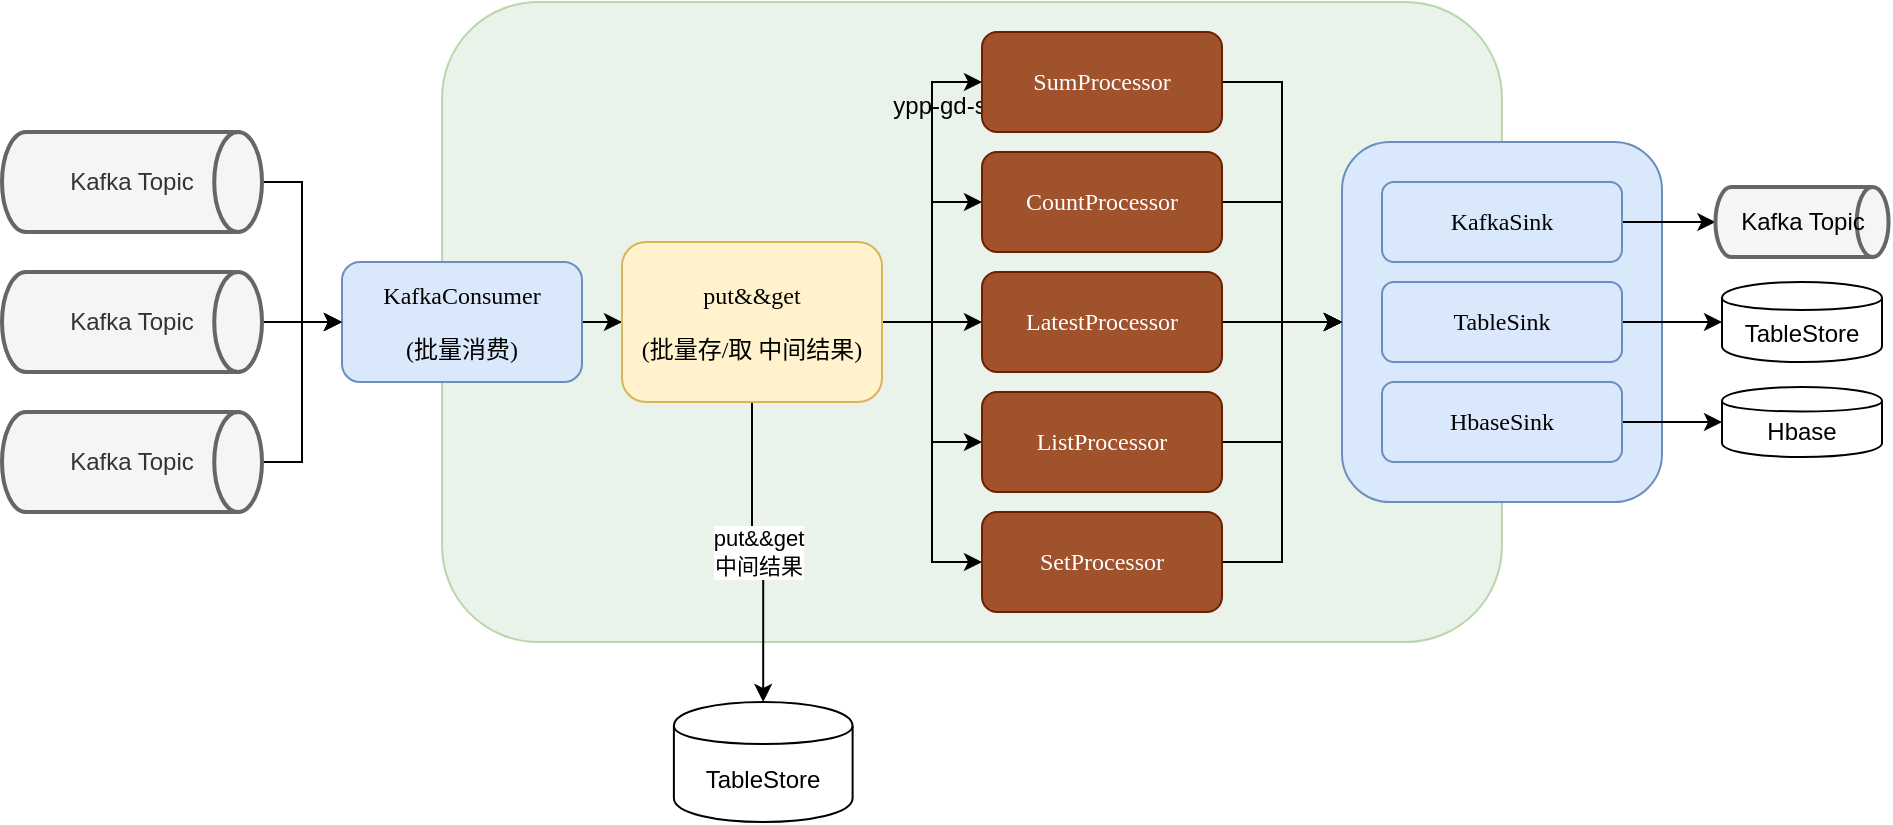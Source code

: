 <mxfile version="13.7.6" type="github">
  <diagram id="GscLc_KeUXJrhMrWft28" name="Page-1">
    <mxGraphModel dx="1426" dy="1994" grid="1" gridSize="10" guides="1" tooltips="1" connect="1" arrows="1" fold="1" page="1" pageScale="1" pageWidth="827" pageHeight="1169" math="0" shadow="0">
      <root>
        <mxCell id="0" />
        <mxCell id="1" parent="0" />
        <mxCell id="brCirYiGWEBbSVlewzY3-1" value="&lt;div&gt;ypp-gd-service&lt;/div&gt;&lt;div&gt;&lt;br&gt;&lt;/div&gt;&lt;div&gt;&lt;br&gt;&lt;/div&gt;&lt;div&gt;&lt;br&gt;&lt;/div&gt;&lt;div&gt;&lt;br&gt;&lt;/div&gt;&lt;div&gt;&lt;br&gt;&lt;/div&gt;&lt;div&gt;&lt;br&gt;&lt;/div&gt;&lt;div&gt;&lt;br&gt;&lt;/div&gt;&lt;div&gt;&lt;br&gt;&lt;/div&gt;&lt;div&gt;&lt;br&gt;&lt;/div&gt;&lt;div&gt;&lt;br&gt;&lt;/div&gt;&lt;div&gt;&lt;br&gt;&lt;/div&gt;&lt;div&gt;&lt;br&gt;&lt;/div&gt;&lt;div&gt;&lt;br&gt;&lt;/div&gt;&lt;div&gt;&lt;br&gt;&lt;/div&gt;&lt;div&gt;&lt;br&gt;&lt;/div&gt;" style="rounded=1;whiteSpace=wrap;html=1;align=center;fillColor=#d5e8d4;strokeColor=#82b366;opacity=50;" vertex="1" parent="1">
          <mxGeometry x="280" y="-840" width="530" height="320" as="geometry" />
        </mxCell>
        <mxCell id="brCirYiGWEBbSVlewzY3-2" value="&lt;pre style=&quot;font-family: &amp;#34;menlo&amp;#34; ; font-size: 9pt&quot;&gt;&lt;pre style=&quot;font-family: &amp;#34;menlo&amp;#34; ; font-size: 9pt&quot;&gt;&lt;pre style=&quot;font-family: &amp;#34;menlo&amp;#34; ; font-size: 9pt&quot;&gt;&lt;pre style=&quot;font-size: 9pt ; font-family: &amp;#34;menlo&amp;#34;&quot;&gt;&lt;br&gt;&lt;/pre&gt;&lt;/pre&gt;&lt;/pre&gt;&lt;/pre&gt;" style="rounded=1;whiteSpace=wrap;html=1;fillColor=#dae8fc;strokeColor=#6c8ebf;" vertex="1" parent="1">
          <mxGeometry x="730" y="-770" width="160" height="180" as="geometry" />
        </mxCell>
        <mxCell id="brCirYiGWEBbSVlewzY3-3" value="" style="edgeStyle=orthogonalEdgeStyle;rounded=0;orthogonalLoop=1;jettySize=auto;html=1;entryX=0;entryY=0.5;entryDx=0;entryDy=0;" edge="1" parent="1" source="brCirYiGWEBbSVlewzY3-4" target="brCirYiGWEBbSVlewzY3-6">
          <mxGeometry relative="1" as="geometry">
            <mxPoint x="210" y="-680" as="targetPoint" />
          </mxGeometry>
        </mxCell>
        <mxCell id="brCirYiGWEBbSVlewzY3-4" value="Kafka Topic" style="strokeWidth=2;html=1;shape=mxgraph.flowchart.direct_data;whiteSpace=wrap;fillColor=#f5f5f5;strokeColor=#666666;fontColor=#333333;" vertex="1" parent="1">
          <mxGeometry x="60" y="-705" width="130" height="50" as="geometry" />
        </mxCell>
        <mxCell id="brCirYiGWEBbSVlewzY3-5" value="" style="edgeStyle=orthogonalEdgeStyle;rounded=0;orthogonalLoop=1;jettySize=auto;html=1;" edge="1" parent="1" source="brCirYiGWEBbSVlewzY3-6" target="brCirYiGWEBbSVlewzY3-13">
          <mxGeometry relative="1" as="geometry" />
        </mxCell>
        <mxCell id="brCirYiGWEBbSVlewzY3-6" value="&lt;pre style=&quot;font-family: &amp;#34;menlo&amp;#34; ; font-size: 9pt&quot;&gt;&lt;pre style=&quot;font-family: &amp;#34;menlo&amp;#34; ; font-size: 9pt&quot;&gt;&lt;pre style=&quot;font-family: &amp;#34;menlo&amp;#34; ; font-size: 9pt&quot;&gt;&lt;pre style=&quot;font-size: 9pt ; font-family: &amp;#34;menlo&amp;#34;&quot;&gt;KafkaConsumer&lt;/pre&gt;&lt;pre style=&quot;font-size: 9pt ; font-family: &amp;#34;menlo&amp;#34;&quot;&gt;(批量消费)&lt;/pre&gt;&lt;/pre&gt;&lt;/pre&gt;&lt;/pre&gt;" style="rounded=1;whiteSpace=wrap;html=1;fillColor=#dae8fc;strokeColor=#6c8ebf;" vertex="1" parent="1">
          <mxGeometry x="230" y="-710" width="120" height="60" as="geometry" />
        </mxCell>
        <mxCell id="brCirYiGWEBbSVlewzY3-7" value="put&amp;amp;&amp;amp;get&lt;br&gt;中间结果" style="edgeStyle=orthogonalEdgeStyle;rounded=0;orthogonalLoop=1;jettySize=auto;html=1;exitX=0.5;exitY=1;exitDx=0;exitDy=0;" edge="1" parent="1" source="brCirYiGWEBbSVlewzY3-13" target="brCirYiGWEBbSVlewzY3-21">
          <mxGeometry relative="1" as="geometry" />
        </mxCell>
        <mxCell id="brCirYiGWEBbSVlewzY3-8" style="edgeStyle=orthogonalEdgeStyle;rounded=0;orthogonalLoop=1;jettySize=auto;html=1;exitX=1;exitY=0.5;exitDx=0;exitDy=0;entryX=0;entryY=0.5;entryDx=0;entryDy=0;" edge="1" parent="1" source="brCirYiGWEBbSVlewzY3-13" target="brCirYiGWEBbSVlewzY3-15">
          <mxGeometry relative="1" as="geometry" />
        </mxCell>
        <mxCell id="brCirYiGWEBbSVlewzY3-9" style="edgeStyle=orthogonalEdgeStyle;rounded=0;orthogonalLoop=1;jettySize=auto;html=1;exitX=1;exitY=0.5;exitDx=0;exitDy=0;" edge="1" parent="1" source="brCirYiGWEBbSVlewzY3-13" target="brCirYiGWEBbSVlewzY3-23">
          <mxGeometry relative="1" as="geometry" />
        </mxCell>
        <mxCell id="brCirYiGWEBbSVlewzY3-10" style="edgeStyle=orthogonalEdgeStyle;rounded=0;orthogonalLoop=1;jettySize=auto;html=1;exitX=1;exitY=0.5;exitDx=0;exitDy=0;entryX=0;entryY=0.5;entryDx=0;entryDy=0;" edge="1" parent="1" source="brCirYiGWEBbSVlewzY3-13" target="brCirYiGWEBbSVlewzY3-25">
          <mxGeometry relative="1" as="geometry" />
        </mxCell>
        <mxCell id="brCirYiGWEBbSVlewzY3-11" style="edgeStyle=orthogonalEdgeStyle;rounded=0;orthogonalLoop=1;jettySize=auto;html=1;exitX=1;exitY=0.5;exitDx=0;exitDy=0;entryX=0;entryY=0.5;entryDx=0;entryDy=0;" edge="1" parent="1" source="brCirYiGWEBbSVlewzY3-13" target="brCirYiGWEBbSVlewzY3-27">
          <mxGeometry relative="1" as="geometry" />
        </mxCell>
        <mxCell id="brCirYiGWEBbSVlewzY3-12" style="edgeStyle=orthogonalEdgeStyle;rounded=0;orthogonalLoop=1;jettySize=auto;html=1;exitX=1;exitY=0.5;exitDx=0;exitDy=0;entryX=0;entryY=0.5;entryDx=0;entryDy=0;" edge="1" parent="1" source="brCirYiGWEBbSVlewzY3-13" target="brCirYiGWEBbSVlewzY3-29">
          <mxGeometry relative="1" as="geometry" />
        </mxCell>
        <mxCell id="brCirYiGWEBbSVlewzY3-13" value="&lt;pre style=&quot;font-family: &amp;#34;menlo&amp;#34; ; font-size: 9pt&quot;&gt;&lt;pre style=&quot;font-family: &amp;#34;menlo&amp;#34; ; font-size: 9pt&quot;&gt;&lt;pre style=&quot;font-family: &amp;#34;menlo&amp;#34; ; font-size: 9pt&quot;&gt;&lt;pre style=&quot;font-size: 9pt ; font-family: &amp;#34;menlo&amp;#34;&quot;&gt;put&amp;amp;&amp;amp;get&lt;/pre&gt;&lt;pre style=&quot;font-size: 9pt ; font-family: &amp;#34;menlo&amp;#34;&quot;&gt;(批量存/取 中间结果)&lt;/pre&gt;&lt;/pre&gt;&lt;/pre&gt;&lt;/pre&gt;" style="rounded=1;whiteSpace=wrap;html=1;fillColor=#fff2cc;strokeColor=#d6b656;" vertex="1" parent="1">
          <mxGeometry x="370" y="-720" width="130" height="80" as="geometry" />
        </mxCell>
        <mxCell id="brCirYiGWEBbSVlewzY3-14" style="edgeStyle=orthogonalEdgeStyle;rounded=0;orthogonalLoop=1;jettySize=auto;html=1;exitX=1;exitY=0.5;exitDx=0;exitDy=0;entryX=0;entryY=0.5;entryDx=0;entryDy=0;" edge="1" parent="1" source="brCirYiGWEBbSVlewzY3-15" target="brCirYiGWEBbSVlewzY3-2">
          <mxGeometry relative="1" as="geometry" />
        </mxCell>
        <mxCell id="brCirYiGWEBbSVlewzY3-15" value="&lt;pre style=&quot;font-family: &amp;#34;menlo&amp;#34; ; font-size: 9pt&quot;&gt;&lt;pre style=&quot;font-family: &amp;#34;menlo&amp;#34; ; font-size: 9pt&quot;&gt;&lt;pre style=&quot;font-family: &amp;#34;menlo&amp;#34; ; font-size: 9pt&quot;&gt;&lt;pre style=&quot;font-size: 9pt ; font-family: &amp;#34;menlo&amp;#34;&quot;&gt;SumProcessor&lt;/pre&gt;&lt;/pre&gt;&lt;/pre&gt;&lt;/pre&gt;" style="rounded=1;whiteSpace=wrap;html=1;fillColor=#a0522d;strokeColor=#6D1F00;fontColor=#ffffff;" vertex="1" parent="1">
          <mxGeometry x="550" y="-825" width="120" height="50" as="geometry" />
        </mxCell>
        <mxCell id="brCirYiGWEBbSVlewzY3-16" style="edgeStyle=orthogonalEdgeStyle;rounded=0;orthogonalLoop=1;jettySize=auto;html=1;exitX=1;exitY=0.5;exitDx=0;exitDy=0;entryX=0;entryY=0.5;entryDx=0;entryDy=0;entryPerimeter=0;" edge="1" parent="1" source="brCirYiGWEBbSVlewzY3-17" target="brCirYiGWEBbSVlewzY3-18">
          <mxGeometry relative="1" as="geometry" />
        </mxCell>
        <mxCell id="brCirYiGWEBbSVlewzY3-17" value="&lt;pre style=&quot;font-family: &amp;#34;menlo&amp;#34; ; font-size: 9pt&quot;&gt;&lt;pre style=&quot;font-family: &amp;#34;menlo&amp;#34; ; font-size: 9pt&quot;&gt;&lt;pre style=&quot;font-family: &amp;#34;menlo&amp;#34; ; font-size: 9pt&quot;&gt;&lt;pre style=&quot;font-size: 9pt ; font-family: &amp;#34;menlo&amp;#34;&quot;&gt;KafkaSink&lt;/pre&gt;&lt;/pre&gt;&lt;/pre&gt;&lt;/pre&gt;" style="rounded=1;whiteSpace=wrap;html=1;fillColor=#dae8fc;strokeColor=#6c8ebf;" vertex="1" parent="1">
          <mxGeometry x="750" y="-750" width="120" height="40" as="geometry" />
        </mxCell>
        <mxCell id="brCirYiGWEBbSVlewzY3-18" value="&lt;font color=&quot;#000000&quot;&gt;Kafka Topic&lt;/font&gt;" style="strokeWidth=2;html=1;shape=mxgraph.flowchart.direct_data;whiteSpace=wrap;fillColor=#F5F5F5;strokeColor=#666666;fontColor=#ffffff;" vertex="1" parent="1">
          <mxGeometry x="916.72" y="-747.5" width="86.56" height="35" as="geometry" />
        </mxCell>
        <mxCell id="brCirYiGWEBbSVlewzY3-19" style="edgeStyle=orthogonalEdgeStyle;rounded=0;orthogonalLoop=1;jettySize=auto;html=1;exitX=1;exitY=0.5;exitDx=0;exitDy=0;exitPerimeter=0;entryX=0;entryY=0.5;entryDx=0;entryDy=0;" edge="1" parent="1" source="brCirYiGWEBbSVlewzY3-35" target="brCirYiGWEBbSVlewzY3-6">
          <mxGeometry relative="1" as="geometry">
            <mxPoint x="230" y="-730" as="targetPoint" />
            <mxPoint x="190" y="-760" as="sourcePoint" />
          </mxGeometry>
        </mxCell>
        <mxCell id="brCirYiGWEBbSVlewzY3-20" style="edgeStyle=orthogonalEdgeStyle;rounded=0;orthogonalLoop=1;jettySize=auto;html=1;exitX=1;exitY=0.5;exitDx=0;exitDy=0;exitPerimeter=0;entryX=0;entryY=0.5;entryDx=0;entryDy=0;" edge="1" parent="1" source="brCirYiGWEBbSVlewzY3-34" target="brCirYiGWEBbSVlewzY3-6">
          <mxGeometry relative="1" as="geometry">
            <mxPoint x="190" y="-600" as="sourcePoint" />
          </mxGeometry>
        </mxCell>
        <mxCell id="brCirYiGWEBbSVlewzY3-21" value="TableStore" style="shape=cylinder;whiteSpace=wrap;html=1;boundedLbl=1;backgroundOutline=1;" vertex="1" parent="1">
          <mxGeometry x="395.94" y="-490" width="89.37" height="60" as="geometry" />
        </mxCell>
        <mxCell id="brCirYiGWEBbSVlewzY3-22" style="edgeStyle=orthogonalEdgeStyle;rounded=0;orthogonalLoop=1;jettySize=auto;html=1;exitX=1;exitY=0.5;exitDx=0;exitDy=0;entryX=0;entryY=0.5;entryDx=0;entryDy=0;" edge="1" parent="1" source="brCirYiGWEBbSVlewzY3-23" target="brCirYiGWEBbSVlewzY3-2">
          <mxGeometry relative="1" as="geometry" />
        </mxCell>
        <mxCell id="brCirYiGWEBbSVlewzY3-23" value="&lt;pre style=&quot;font-family: &amp;#34;menlo&amp;#34; ; font-size: 9pt&quot;&gt;&lt;pre style=&quot;font-family: &amp;#34;menlo&amp;#34; ; font-size: 9pt&quot;&gt;&lt;pre style=&quot;font-family: &amp;#34;menlo&amp;#34; ; font-size: 9pt&quot;&gt;&lt;pre style=&quot;font-size: 9pt ; font-family: &amp;#34;menlo&amp;#34;&quot;&gt;CountProcessor&lt;/pre&gt;&lt;/pre&gt;&lt;/pre&gt;&lt;/pre&gt;" style="rounded=1;whiteSpace=wrap;html=1;fillColor=#a0522d;strokeColor=#6D1F00;fontColor=#ffffff;" vertex="1" parent="1">
          <mxGeometry x="550" y="-765" width="120" height="50" as="geometry" />
        </mxCell>
        <mxCell id="brCirYiGWEBbSVlewzY3-24" style="edgeStyle=orthogonalEdgeStyle;rounded=0;orthogonalLoop=1;jettySize=auto;html=1;exitX=1;exitY=0.5;exitDx=0;exitDy=0;entryX=0;entryY=0.5;entryDx=0;entryDy=0;" edge="1" parent="1" source="brCirYiGWEBbSVlewzY3-25" target="brCirYiGWEBbSVlewzY3-2">
          <mxGeometry relative="1" as="geometry" />
        </mxCell>
        <mxCell id="brCirYiGWEBbSVlewzY3-25" value="&lt;pre style=&quot;font-family: &amp;#34;menlo&amp;#34; ; font-size: 9pt&quot;&gt;&lt;pre style=&quot;font-family: &amp;#34;menlo&amp;#34; ; font-size: 9pt&quot;&gt;&lt;pre style=&quot;font-family: &amp;#34;menlo&amp;#34; ; font-size: 9pt&quot;&gt;&lt;pre style=&quot;font-size: 9pt ; font-family: &amp;#34;menlo&amp;#34;&quot;&gt;LatestProcessor&lt;/pre&gt;&lt;/pre&gt;&lt;/pre&gt;&lt;/pre&gt;" style="rounded=1;whiteSpace=wrap;html=1;fillColor=#a0522d;strokeColor=#6D1F00;fontColor=#ffffff;" vertex="1" parent="1">
          <mxGeometry x="550" y="-705" width="120" height="50" as="geometry" />
        </mxCell>
        <mxCell id="brCirYiGWEBbSVlewzY3-26" style="edgeStyle=orthogonalEdgeStyle;rounded=0;orthogonalLoop=1;jettySize=auto;html=1;exitX=1;exitY=0.5;exitDx=0;exitDy=0;entryX=0;entryY=0.5;entryDx=0;entryDy=0;" edge="1" parent="1" source="brCirYiGWEBbSVlewzY3-27" target="brCirYiGWEBbSVlewzY3-2">
          <mxGeometry relative="1" as="geometry" />
        </mxCell>
        <mxCell id="brCirYiGWEBbSVlewzY3-27" value="&lt;pre style=&quot;font-family: &amp;#34;menlo&amp;#34; ; font-size: 9pt&quot;&gt;&lt;pre style=&quot;font-family: &amp;#34;menlo&amp;#34; ; font-size: 9pt&quot;&gt;&lt;pre style=&quot;font-family: &amp;#34;menlo&amp;#34; ; font-size: 9pt&quot;&gt;&lt;pre style=&quot;font-size: 9pt ; font-family: &amp;#34;menlo&amp;#34;&quot;&gt;ListProcessor&lt;/pre&gt;&lt;/pre&gt;&lt;/pre&gt;&lt;/pre&gt;" style="rounded=1;whiteSpace=wrap;html=1;fillColor=#a0522d;strokeColor=#6D1F00;fontColor=#ffffff;" vertex="1" parent="1">
          <mxGeometry x="550" y="-645" width="120" height="50" as="geometry" />
        </mxCell>
        <mxCell id="brCirYiGWEBbSVlewzY3-28" style="edgeStyle=orthogonalEdgeStyle;rounded=0;orthogonalLoop=1;jettySize=auto;html=1;exitX=1;exitY=0.5;exitDx=0;exitDy=0;entryX=0;entryY=0.5;entryDx=0;entryDy=0;" edge="1" parent="1" source="brCirYiGWEBbSVlewzY3-29" target="brCirYiGWEBbSVlewzY3-2">
          <mxGeometry relative="1" as="geometry" />
        </mxCell>
        <mxCell id="brCirYiGWEBbSVlewzY3-29" value="&lt;pre style=&quot;font-family: &amp;#34;menlo&amp;#34; ; font-size: 9pt&quot;&gt;&lt;pre style=&quot;font-family: &amp;#34;menlo&amp;#34; ; font-size: 9pt&quot;&gt;&lt;pre style=&quot;font-family: &amp;#34;menlo&amp;#34; ; font-size: 9pt&quot;&gt;&lt;pre style=&quot;font-size: 9pt ; font-family: &amp;#34;menlo&amp;#34;&quot;&gt;SetProcessor&lt;/pre&gt;&lt;/pre&gt;&lt;/pre&gt;&lt;/pre&gt;" style="rounded=1;whiteSpace=wrap;html=1;fillColor=#a0522d;strokeColor=#6D1F00;fontColor=#ffffff;" vertex="1" parent="1">
          <mxGeometry x="550" y="-585" width="120" height="50" as="geometry" />
        </mxCell>
        <mxCell id="brCirYiGWEBbSVlewzY3-30" style="edgeStyle=orthogonalEdgeStyle;rounded=0;orthogonalLoop=1;jettySize=auto;html=1;exitX=1;exitY=0.5;exitDx=0;exitDy=0;entryX=0;entryY=0.5;entryDx=0;entryDy=0;" edge="1" parent="1" source="brCirYiGWEBbSVlewzY3-31" target="brCirYiGWEBbSVlewzY3-37">
          <mxGeometry relative="1" as="geometry" />
        </mxCell>
        <mxCell id="brCirYiGWEBbSVlewzY3-31" value="&lt;pre style=&quot;font-family: &amp;#34;menlo&amp;#34; ; font-size: 9pt&quot;&gt;&lt;pre style=&quot;font-family: &amp;#34;menlo&amp;#34; ; font-size: 9pt&quot;&gt;&lt;pre style=&quot;font-family: &amp;#34;menlo&amp;#34; ; font-size: 9pt&quot;&gt;&lt;pre style=&quot;font-size: 9pt ; font-family: &amp;#34;menlo&amp;#34;&quot;&gt;TableSink&lt;/pre&gt;&lt;/pre&gt;&lt;/pre&gt;&lt;/pre&gt;" style="rounded=1;whiteSpace=wrap;html=1;fillColor=#dae8fc;strokeColor=#6c8ebf;" vertex="1" parent="1">
          <mxGeometry x="750" y="-700" width="120" height="40" as="geometry" />
        </mxCell>
        <mxCell id="brCirYiGWEBbSVlewzY3-32" style="edgeStyle=orthogonalEdgeStyle;rounded=0;orthogonalLoop=1;jettySize=auto;html=1;exitX=1;exitY=0.5;exitDx=0;exitDy=0;entryX=0;entryY=0.5;entryDx=0;entryDy=0;" edge="1" parent="1" source="brCirYiGWEBbSVlewzY3-33" target="brCirYiGWEBbSVlewzY3-36">
          <mxGeometry relative="1" as="geometry" />
        </mxCell>
        <mxCell id="brCirYiGWEBbSVlewzY3-33" value="&lt;pre style=&quot;font-family: &amp;#34;menlo&amp;#34; ; font-size: 9pt&quot;&gt;&lt;pre style=&quot;font-family: &amp;#34;menlo&amp;#34; ; font-size: 9pt&quot;&gt;&lt;pre style=&quot;font-family: &amp;#34;menlo&amp;#34; ; font-size: 9pt&quot;&gt;&lt;pre style=&quot;font-size: 9pt ; font-family: &amp;#34;menlo&amp;#34;&quot;&gt;HbaseSink&lt;/pre&gt;&lt;/pre&gt;&lt;/pre&gt;&lt;/pre&gt;" style="rounded=1;whiteSpace=wrap;html=1;fillColor=#dae8fc;strokeColor=#6c8ebf;" vertex="1" parent="1">
          <mxGeometry x="750" y="-650" width="120" height="40" as="geometry" />
        </mxCell>
        <mxCell id="brCirYiGWEBbSVlewzY3-34" value="Kafka Topic" style="strokeWidth=2;html=1;shape=mxgraph.flowchart.direct_data;whiteSpace=wrap;fillColor=#f5f5f5;strokeColor=#666666;fontColor=#333333;" vertex="1" parent="1">
          <mxGeometry x="60" y="-635" width="130" height="50" as="geometry" />
        </mxCell>
        <mxCell id="brCirYiGWEBbSVlewzY3-35" value="Kafka Topic" style="strokeWidth=2;html=1;shape=mxgraph.flowchart.direct_data;whiteSpace=wrap;fillColor=#f5f5f5;strokeColor=#666666;fontColor=#333333;" vertex="1" parent="1">
          <mxGeometry x="60" y="-775" width="130" height="50" as="geometry" />
        </mxCell>
        <mxCell id="brCirYiGWEBbSVlewzY3-36" value="Hbase" style="shape=cylinder;whiteSpace=wrap;html=1;boundedLbl=1;backgroundOutline=1;" vertex="1" parent="1">
          <mxGeometry x="920" y="-647.5" width="80" height="35" as="geometry" />
        </mxCell>
        <mxCell id="brCirYiGWEBbSVlewzY3-37" value="TableStore" style="shape=cylinder;whiteSpace=wrap;html=1;boundedLbl=1;backgroundOutline=1;" vertex="1" parent="1">
          <mxGeometry x="920" y="-700" width="80" height="40" as="geometry" />
        </mxCell>
      </root>
    </mxGraphModel>
  </diagram>
</mxfile>
